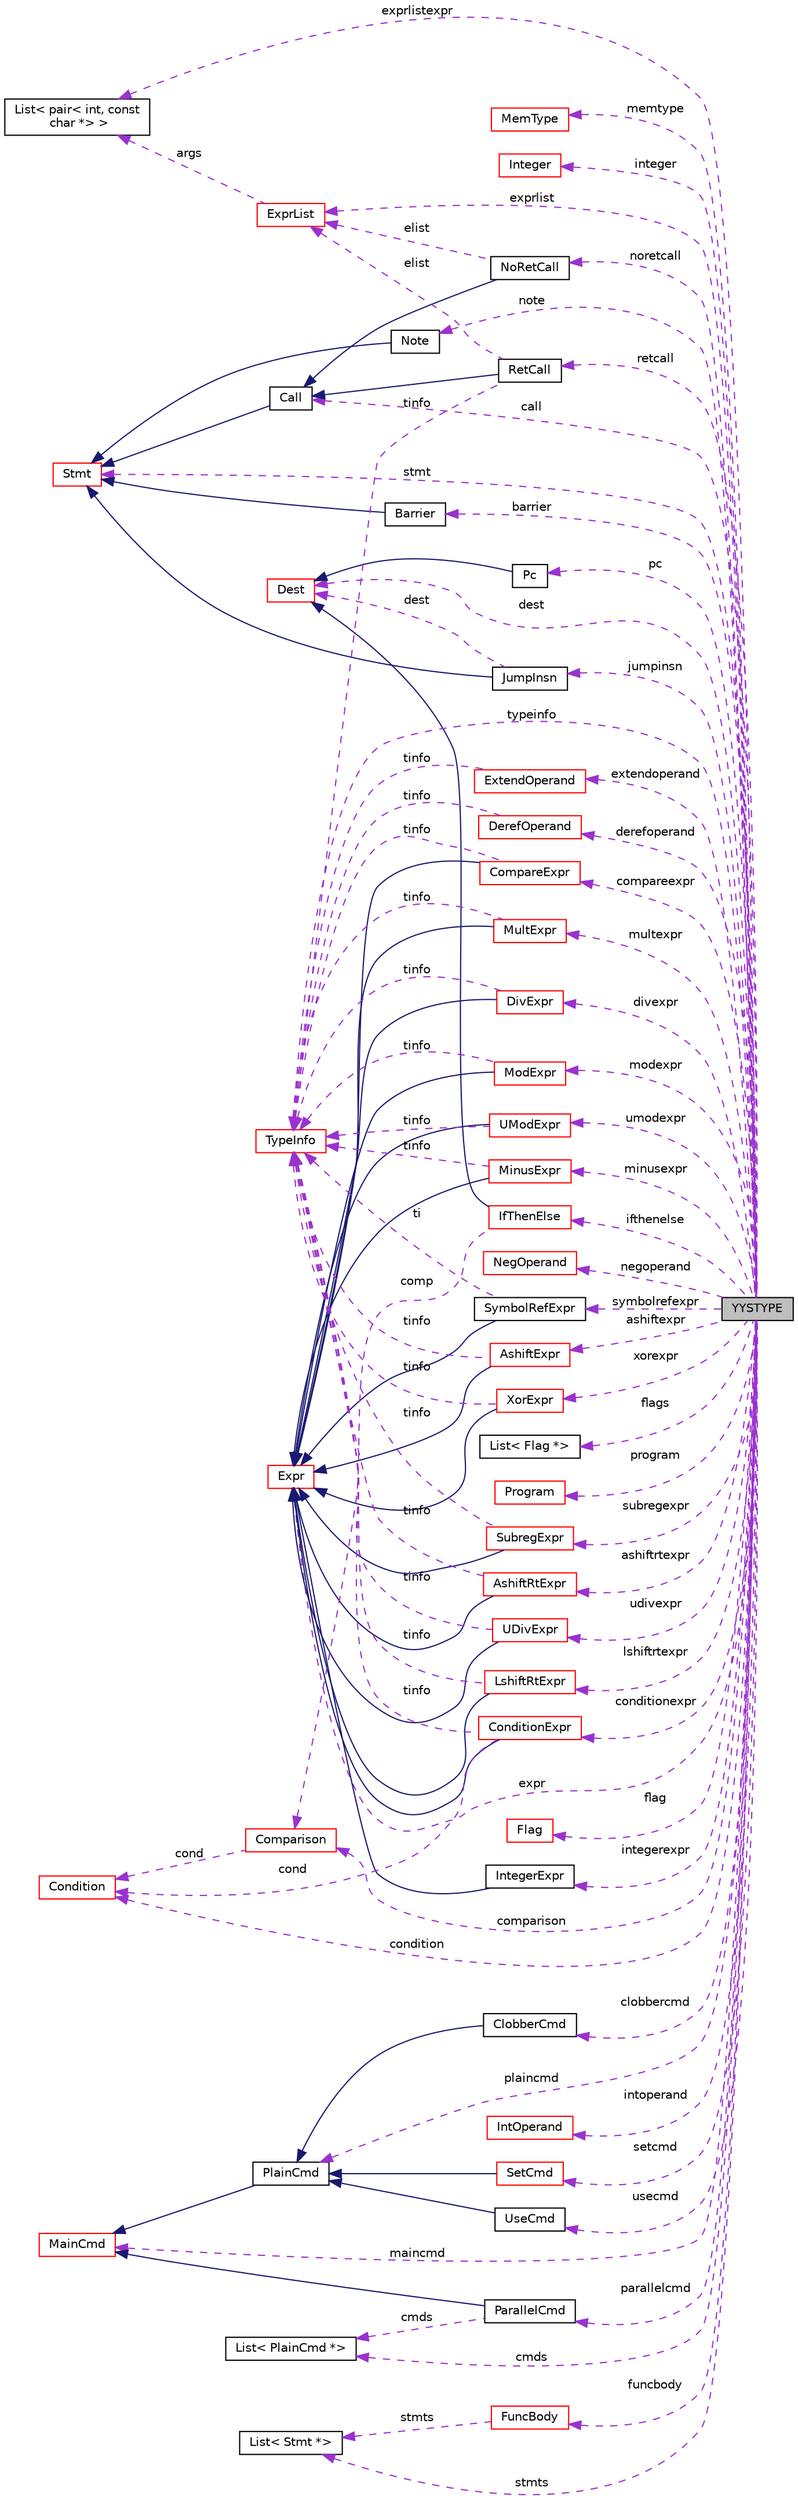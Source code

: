 digraph "YYSTYPE"
{
  edge [fontname="Helvetica",fontsize="10",labelfontname="Helvetica",labelfontsize="10"];
  node [fontname="Helvetica",fontsize="10",shape=record];
  rankdir="LR";
  Node1 [label="YYSTYPE",height=0.2,width=0.4,color="black", fillcolor="grey75", style="filled", fontcolor="black"];
  Node2 -> Node1 [dir="back",color="darkorchid3",fontsize="10",style="dashed",label=" dest" ,fontname="Helvetica"];
  Node2 [label="Dest",height=0.2,width=0.4,color="red", fillcolor="white", style="filled",URL="$class_dest.html"];
  Node6 -> Node1 [dir="back",color="darkorchid3",fontsize="10",style="dashed",label=" memtype" ,fontname="Helvetica"];
  Node6 [label="MemType",height=0.2,width=0.4,color="red", fillcolor="white", style="filled",URL="$class_mem_type.html"];
  Node7 -> Node1 [dir="back",color="darkorchid3",fontsize="10",style="dashed",label=" integer" ,fontname="Helvetica"];
  Node7 [label="Integer",height=0.2,width=0.4,color="red", fillcolor="white", style="filled",URL="$class_integer.html"];
  Node8 -> Node1 [dir="back",color="darkorchid3",fontsize="10",style="dashed",label=" noretcall" ,fontname="Helvetica"];
  Node8 [label="NoRetCall",height=0.2,width=0.4,color="black", fillcolor="white", style="filled",URL="$class_no_ret_call.html"];
  Node9 -> Node8 [dir="back",color="midnightblue",fontsize="10",style="solid",fontname="Helvetica"];
  Node9 [label="Call",height=0.2,width=0.4,color="black", fillcolor="white", style="filled",URL="$class_call.html"];
  Node10 -> Node9 [dir="back",color="midnightblue",fontsize="10",style="solid",fontname="Helvetica"];
  Node10 [label="Stmt",height=0.2,width=0.4,color="red", fillcolor="white", style="filled",URL="$class_stmt.html"];
  Node11 -> Node8 [dir="back",color="darkorchid3",fontsize="10",style="dashed",label=" elist" ,fontname="Helvetica"];
  Node11 [label="ExprList",height=0.2,width=0.4,color="red", fillcolor="white", style="filled",URL="$class_expr_list.html"];
  Node12 -> Node11 [dir="back",color="darkorchid3",fontsize="10",style="dashed",label=" args" ,fontname="Helvetica"];
  Node12 [label="List\< pair\< int, const\l char *\> \>",height=0.2,width=0.4,color="black", fillcolor="white", style="filled",URL="$class_list.html"];
  Node13 -> Node1 [dir="back",color="darkorchid3",fontsize="10",style="dashed",label=" compareexpr" ,fontname="Helvetica"];
  Node13 [label="CompareExpr",height=0.2,width=0.4,color="red", fillcolor="white", style="filled",URL="$class_compare_expr.html"];
  Node14 -> Node13 [dir="back",color="midnightblue",fontsize="10",style="solid",fontname="Helvetica"];
  Node14 [label="Expr",height=0.2,width=0.4,color="red", fillcolor="white", style="filled",URL="$class_expr.html"];
  Node15 -> Node13 [dir="back",color="darkorchid3",fontsize="10",style="dashed",label=" tinfo" ,fontname="Helvetica"];
  Node15 [label="TypeInfo",height=0.2,width=0.4,color="red", fillcolor="white", style="filled",URL="$class_type_info.html"];
  Node16 -> Node1 [dir="back",color="darkorchid3",fontsize="10",style="dashed",label=" xorexpr" ,fontname="Helvetica"];
  Node16 [label="XorExpr",height=0.2,width=0.4,color="red", fillcolor="white", style="filled",URL="$class_xor_expr.html"];
  Node14 -> Node16 [dir="back",color="midnightblue",fontsize="10",style="solid",fontname="Helvetica"];
  Node15 -> Node16 [dir="back",color="darkorchid3",fontsize="10",style="dashed",label=" tinfo" ,fontname="Helvetica"];
  Node17 -> Node1 [dir="back",color="darkorchid3",fontsize="10",style="dashed",label=" maincmd" ,fontname="Helvetica"];
  Node17 [label="MainCmd",height=0.2,width=0.4,color="red", fillcolor="white", style="filled",URL="$class_main_cmd.html"];
  Node18 -> Node1 [dir="back",color="darkorchid3",fontsize="10",style="dashed",label=" note" ,fontname="Helvetica"];
  Node18 [label="Note",height=0.2,width=0.4,color="black", fillcolor="white", style="filled",URL="$class_note.html"];
  Node10 -> Node18 [dir="back",color="midnightblue",fontsize="10",style="solid",fontname="Helvetica"];
  Node19 -> Node1 [dir="back",color="darkorchid3",fontsize="10",style="dashed",label=" pc" ,fontname="Helvetica"];
  Node19 [label="Pc",height=0.2,width=0.4,color="black", fillcolor="white", style="filled",URL="$class_pc.html"];
  Node2 -> Node19 [dir="back",color="midnightblue",fontsize="10",style="solid",fontname="Helvetica"];
  Node20 -> Node1 [dir="back",color="darkorchid3",fontsize="10",style="dashed",label=" jumpinsn" ,fontname="Helvetica"];
  Node20 [label="JumpInsn",height=0.2,width=0.4,color="black", fillcolor="white", style="filled",URL="$class_jump_insn.html"];
  Node10 -> Node20 [dir="back",color="midnightblue",fontsize="10",style="solid",fontname="Helvetica"];
  Node2 -> Node20 [dir="back",color="darkorchid3",fontsize="10",style="dashed",label=" dest" ,fontname="Helvetica"];
  Node14 -> Node1 [dir="back",color="darkorchid3",fontsize="10",style="dashed",label=" expr" ,fontname="Helvetica"];
  Node21 -> Node1 [dir="back",color="darkorchid3",fontsize="10",style="dashed",label=" extendoperand" ,fontname="Helvetica"];
  Node21 [label="ExtendOperand",height=0.2,width=0.4,color="red", fillcolor="white", style="filled",URL="$class_extend_operand.html"];
  Node15 -> Node21 [dir="back",color="darkorchid3",fontsize="10",style="dashed",label=" tinfo" ,fontname="Helvetica"];
  Node22 -> Node1 [dir="back",color="darkorchid3",fontsize="10",style="dashed",label=" ashiftrtexpr" ,fontname="Helvetica"];
  Node22 [label="AshiftRtExpr",height=0.2,width=0.4,color="red", fillcolor="white", style="filled",URL="$class_ashift_rt_expr.html"];
  Node14 -> Node22 [dir="back",color="midnightblue",fontsize="10",style="solid",fontname="Helvetica"];
  Node15 -> Node22 [dir="back",color="darkorchid3",fontsize="10",style="dashed",label=" tinfo" ,fontname="Helvetica"];
  Node15 -> Node1 [dir="back",color="darkorchid3",fontsize="10",style="dashed",label=" typeinfo" ,fontname="Helvetica"];
  Node23 -> Node1 [dir="back",color="darkorchid3",fontsize="10",style="dashed",label=" symbolrefexpr" ,fontname="Helvetica"];
  Node23 [label="SymbolRefExpr",height=0.2,width=0.4,color="black", fillcolor="white", style="filled",URL="$class_symbol_ref_expr.html"];
  Node14 -> Node23 [dir="back",color="midnightblue",fontsize="10",style="solid",fontname="Helvetica"];
  Node15 -> Node23 [dir="back",color="darkorchid3",fontsize="10",style="dashed",label=" ti" ,fontname="Helvetica"];
  Node24 -> Node1 [dir="back",color="darkorchid3",fontsize="10",style="dashed",label=" usecmd" ,fontname="Helvetica"];
  Node24 [label="UseCmd",height=0.2,width=0.4,color="black", fillcolor="white", style="filled",URL="$class_use_cmd.html"];
  Node25 -> Node24 [dir="back",color="midnightblue",fontsize="10",style="solid",fontname="Helvetica"];
  Node25 [label="PlainCmd",height=0.2,width=0.4,color="black", fillcolor="white", style="filled",URL="$class_plain_cmd.html"];
  Node17 -> Node25 [dir="back",color="midnightblue",fontsize="10",style="solid",fontname="Helvetica"];
  Node26 -> Node1 [dir="back",color="darkorchid3",fontsize="10",style="dashed",label=" clobbercmd" ,fontname="Helvetica"];
  Node26 [label="ClobberCmd",height=0.2,width=0.4,color="black", fillcolor="white", style="filled",URL="$class_clobber_cmd.html"];
  Node25 -> Node26 [dir="back",color="midnightblue",fontsize="10",style="solid",fontname="Helvetica"];
  Node25 -> Node1 [dir="back",color="darkorchid3",fontsize="10",style="dashed",label=" plaincmd" ,fontname="Helvetica"];
  Node27 -> Node1 [dir="back",color="darkorchid3",fontsize="10",style="dashed",label=" divexpr" ,fontname="Helvetica"];
  Node27 [label="DivExpr",height=0.2,width=0.4,color="red", fillcolor="white", style="filled",URL="$class_div_expr.html"];
  Node14 -> Node27 [dir="back",color="midnightblue",fontsize="10",style="solid",fontname="Helvetica"];
  Node15 -> Node27 [dir="back",color="darkorchid3",fontsize="10",style="dashed",label=" tinfo" ,fontname="Helvetica"];
  Node28 -> Node1 [dir="back",color="darkorchid3",fontsize="10",style="dashed",label=" negoperand" ,fontname="Helvetica"];
  Node28 [label="NegOperand",height=0.2,width=0.4,color="red", fillcolor="white", style="filled",URL="$class_neg_operand.html"];
  Node10 -> Node1 [dir="back",color="darkorchid3",fontsize="10",style="dashed",label=" stmt" ,fontname="Helvetica"];
  Node29 -> Node1 [dir="back",color="darkorchid3",fontsize="10",style="dashed",label=" udivexpr" ,fontname="Helvetica"];
  Node29 [label="UDivExpr",height=0.2,width=0.4,color="red", fillcolor="white", style="filled",URL="$class_u_div_expr.html"];
  Node14 -> Node29 [dir="back",color="midnightblue",fontsize="10",style="solid",fontname="Helvetica"];
  Node15 -> Node29 [dir="back",color="darkorchid3",fontsize="10",style="dashed",label=" tinfo" ,fontname="Helvetica"];
  Node30 -> Node1 [dir="back",color="darkorchid3",fontsize="10",style="dashed",label=" stmts" ,fontname="Helvetica"];
  Node30 [label="List\< Stmt *\>",height=0.2,width=0.4,color="black", fillcolor="white", style="filled",URL="$class_list.html"];
  Node31 -> Node1 [dir="back",color="darkorchid3",fontsize="10",style="dashed",label=" retcall" ,fontname="Helvetica"];
  Node31 [label="RetCall",height=0.2,width=0.4,color="black", fillcolor="white", style="filled",URL="$class_ret_call.html"];
  Node9 -> Node31 [dir="back",color="midnightblue",fontsize="10",style="solid",fontname="Helvetica"];
  Node15 -> Node31 [dir="back",color="darkorchid3",fontsize="10",style="dashed",label=" tinfo" ,fontname="Helvetica"];
  Node11 -> Node31 [dir="back",color="darkorchid3",fontsize="10",style="dashed",label=" elist" ,fontname="Helvetica"];
  Node32 -> Node1 [dir="back",color="darkorchid3",fontsize="10",style="dashed",label=" flags" ,fontname="Helvetica"];
  Node32 [label="List\< Flag *\>",height=0.2,width=0.4,color="black", fillcolor="white", style="filled",URL="$class_list.html"];
  Node33 -> Node1 [dir="back",color="darkorchid3",fontsize="10",style="dashed",label=" program" ,fontname="Helvetica"];
  Node33 [label="Program",height=0.2,width=0.4,color="red", fillcolor="white", style="filled",URL="$class_program.html"];
  Node35 -> Node1 [dir="back",color="darkorchid3",fontsize="10",style="dashed",label=" conditionexpr" ,fontname="Helvetica"];
  Node35 [label="ConditionExpr",height=0.2,width=0.4,color="red", fillcolor="white", style="filled",URL="$class_condition_expr.html"];
  Node14 -> Node35 [dir="back",color="midnightblue",fontsize="10",style="solid",fontname="Helvetica"];
  Node15 -> Node35 [dir="back",color="darkorchid3",fontsize="10",style="dashed",label=" tinfo" ,fontname="Helvetica"];
  Node36 -> Node35 [dir="back",color="darkorchid3",fontsize="10",style="dashed",label=" cond" ,fontname="Helvetica"];
  Node36 [label="Condition",height=0.2,width=0.4,color="red", fillcolor="white", style="filled",URL="$class_condition.html"];
  Node37 -> Node1 [dir="back",color="darkorchid3",fontsize="10",style="dashed",label=" ashiftexpr" ,fontname="Helvetica"];
  Node37 [label="AshiftExpr",height=0.2,width=0.4,color="red", fillcolor="white", style="filled",URL="$class_ashift_expr.html"];
  Node14 -> Node37 [dir="back",color="midnightblue",fontsize="10",style="solid",fontname="Helvetica"];
  Node15 -> Node37 [dir="back",color="darkorchid3",fontsize="10",style="dashed",label=" tinfo" ,fontname="Helvetica"];
  Node38 -> Node1 [dir="back",color="darkorchid3",fontsize="10",style="dashed",label=" derefoperand" ,fontname="Helvetica"];
  Node38 [label="DerefOperand",height=0.2,width=0.4,color="red", fillcolor="white", style="filled",URL="$class_deref_operand.html"];
  Node15 -> Node38 [dir="back",color="darkorchid3",fontsize="10",style="dashed",label=" tinfo" ,fontname="Helvetica"];
  Node40 -> Node1 [dir="back",color="darkorchid3",fontsize="10",style="dashed",label=" lshiftrtexpr" ,fontname="Helvetica"];
  Node40 [label="LshiftRtExpr",height=0.2,width=0.4,color="red", fillcolor="white", style="filled",URL="$class_lshift_rt_expr.html"];
  Node14 -> Node40 [dir="back",color="midnightblue",fontsize="10",style="solid",fontname="Helvetica"];
  Node15 -> Node40 [dir="back",color="darkorchid3",fontsize="10",style="dashed",label=" tinfo" ,fontname="Helvetica"];
  Node41 -> Node1 [dir="back",color="darkorchid3",fontsize="10",style="dashed",label=" modexpr" ,fontname="Helvetica"];
  Node41 [label="ModExpr",height=0.2,width=0.4,color="red", fillcolor="white", style="filled",URL="$class_mod_expr.html"];
  Node14 -> Node41 [dir="back",color="midnightblue",fontsize="10",style="solid",fontname="Helvetica"];
  Node15 -> Node41 [dir="back",color="darkorchid3",fontsize="10",style="dashed",label=" tinfo" ,fontname="Helvetica"];
  Node42 -> Node1 [dir="back",color="darkorchid3",fontsize="10",style="dashed",label=" flag" ,fontname="Helvetica"];
  Node42 [label="Flag",height=0.2,width=0.4,color="red", fillcolor="white", style="filled",URL="$class_flag.html"];
  Node43 -> Node1 [dir="back",color="darkorchid3",fontsize="10",style="dashed",label=" barrier" ,fontname="Helvetica"];
  Node43 [label="Barrier",height=0.2,width=0.4,color="black", fillcolor="white", style="filled",URL="$class_barrier.html"];
  Node10 -> Node43 [dir="back",color="midnightblue",fontsize="10",style="solid",fontname="Helvetica"];
  Node44 -> Node1 [dir="back",color="darkorchid3",fontsize="10",style="dashed",label=" funcbody" ,fontname="Helvetica"];
  Node44 [label="FuncBody",height=0.2,width=0.4,color="red", fillcolor="white", style="filled",URL="$class_func_body.html"];
  Node30 -> Node44 [dir="back",color="darkorchid3",fontsize="10",style="dashed",label=" stmts" ,fontname="Helvetica"];
  Node12 -> Node1 [dir="back",color="darkorchid3",fontsize="10",style="dashed",label=" exprlistexpr" ,fontname="Helvetica"];
  Node47 -> Node1 [dir="back",color="darkorchid3",fontsize="10",style="dashed",label=" umodexpr" ,fontname="Helvetica"];
  Node47 [label="UModExpr",height=0.2,width=0.4,color="red", fillcolor="white", style="filled",URL="$class_u_mod_expr.html"];
  Node14 -> Node47 [dir="back",color="midnightblue",fontsize="10",style="solid",fontname="Helvetica"];
  Node15 -> Node47 [dir="back",color="darkorchid3",fontsize="10",style="dashed",label=" tinfo" ,fontname="Helvetica"];
  Node48 -> Node1 [dir="back",color="darkorchid3",fontsize="10",style="dashed",label=" setcmd" ,fontname="Helvetica"];
  Node48 [label="SetCmd",height=0.2,width=0.4,color="red", fillcolor="white", style="filled",URL="$class_set_cmd.html"];
  Node25 -> Node48 [dir="back",color="midnightblue",fontsize="10",style="solid",fontname="Helvetica"];
  Node49 -> Node1 [dir="back",color="darkorchid3",fontsize="10",style="dashed",label=" cmds" ,fontname="Helvetica"];
  Node49 [label="List\< PlainCmd *\>",height=0.2,width=0.4,color="black", fillcolor="white", style="filled",URL="$class_list.html"];
  Node50 -> Node1 [dir="back",color="darkorchid3",fontsize="10",style="dashed",label=" intoperand" ,fontname="Helvetica"];
  Node50 [label="IntOperand",height=0.2,width=0.4,color="red", fillcolor="white", style="filled",URL="$class_int_operand.html"];
  Node9 -> Node1 [dir="back",color="darkorchid3",fontsize="10",style="dashed",label=" call" ,fontname="Helvetica"];
  Node36 -> Node1 [dir="back",color="darkorchid3",fontsize="10",style="dashed",label=" condition" ,fontname="Helvetica"];
  Node51 -> Node1 [dir="back",color="darkorchid3",fontsize="10",style="dashed",label=" comparison" ,fontname="Helvetica"];
  Node51 [label="Comparison",height=0.2,width=0.4,color="red", fillcolor="white", style="filled",URL="$class_comparison.html"];
  Node36 -> Node51 [dir="back",color="darkorchid3",fontsize="10",style="dashed",label=" cond" ,fontname="Helvetica"];
  Node52 -> Node1 [dir="back",color="darkorchid3",fontsize="10",style="dashed",label=" ifthenelse" ,fontname="Helvetica"];
  Node52 [label="IfThenElse",height=0.2,width=0.4,color="red", fillcolor="white", style="filled",URL="$class_if_then_else.html"];
  Node2 -> Node52 [dir="back",color="midnightblue",fontsize="10",style="solid",fontname="Helvetica"];
  Node51 -> Node52 [dir="back",color="darkorchid3",fontsize="10",style="dashed",label=" comp" ,fontname="Helvetica"];
  Node53 -> Node1 [dir="back",color="darkorchid3",fontsize="10",style="dashed",label=" integerexpr" ,fontname="Helvetica"];
  Node53 [label="IntegerExpr",height=0.2,width=0.4,color="black", fillcolor="white", style="filled",URL="$class_integer_expr.html"];
  Node14 -> Node53 [dir="back",color="midnightblue",fontsize="10",style="solid",fontname="Helvetica"];
  Node11 -> Node1 [dir="back",color="darkorchid3",fontsize="10",style="dashed",label=" exprlist" ,fontname="Helvetica"];
  Node54 -> Node1 [dir="back",color="darkorchid3",fontsize="10",style="dashed",label=" subregexpr" ,fontname="Helvetica"];
  Node54 [label="SubregExpr",height=0.2,width=0.4,color="red", fillcolor="white", style="filled",URL="$class_subreg_expr.html"];
  Node14 -> Node54 [dir="back",color="midnightblue",fontsize="10",style="solid",fontname="Helvetica"];
  Node15 -> Node54 [dir="back",color="darkorchid3",fontsize="10",style="dashed",label=" tinfo" ,fontname="Helvetica"];
  Node55 -> Node1 [dir="back",color="darkorchid3",fontsize="10",style="dashed",label=" multexpr" ,fontname="Helvetica"];
  Node55 [label="MultExpr",height=0.2,width=0.4,color="red", fillcolor="white", style="filled",URL="$class_mult_expr.html"];
  Node14 -> Node55 [dir="back",color="midnightblue",fontsize="10",style="solid",fontname="Helvetica"];
  Node15 -> Node55 [dir="back",color="darkorchid3",fontsize="10",style="dashed",label=" tinfo" ,fontname="Helvetica"];
  Node56 -> Node1 [dir="back",color="darkorchid3",fontsize="10",style="dashed",label=" minusexpr" ,fontname="Helvetica"];
  Node56 [label="MinusExpr",height=0.2,width=0.4,color="red", fillcolor="white", style="filled",URL="$class_minus_expr.html"];
  Node14 -> Node56 [dir="back",color="midnightblue",fontsize="10",style="solid",fontname="Helvetica"];
  Node15 -> Node56 [dir="back",color="darkorchid3",fontsize="10",style="dashed",label=" tinfo" ,fontname="Helvetica"];
  Node57 -> Node1 [dir="back",color="darkorchid3",fontsize="10",style="dashed",label=" parallelcmd" ,fontname="Helvetica"];
  Node57 [label="ParallelCmd",height=0.2,width=0.4,color="black", fillcolor="white", style="filled",URL="$class_parallel_cmd.html"];
  Node17 -> Node57 [dir="back",color="midnightblue",fontsize="10",style="solid",fontname="Helvetica"];
  Node49 -> Node57 [dir="back",color="darkorchid3",fontsize="10",style="dashed",label=" cmds" ,fontname="Helvetica"];
}
